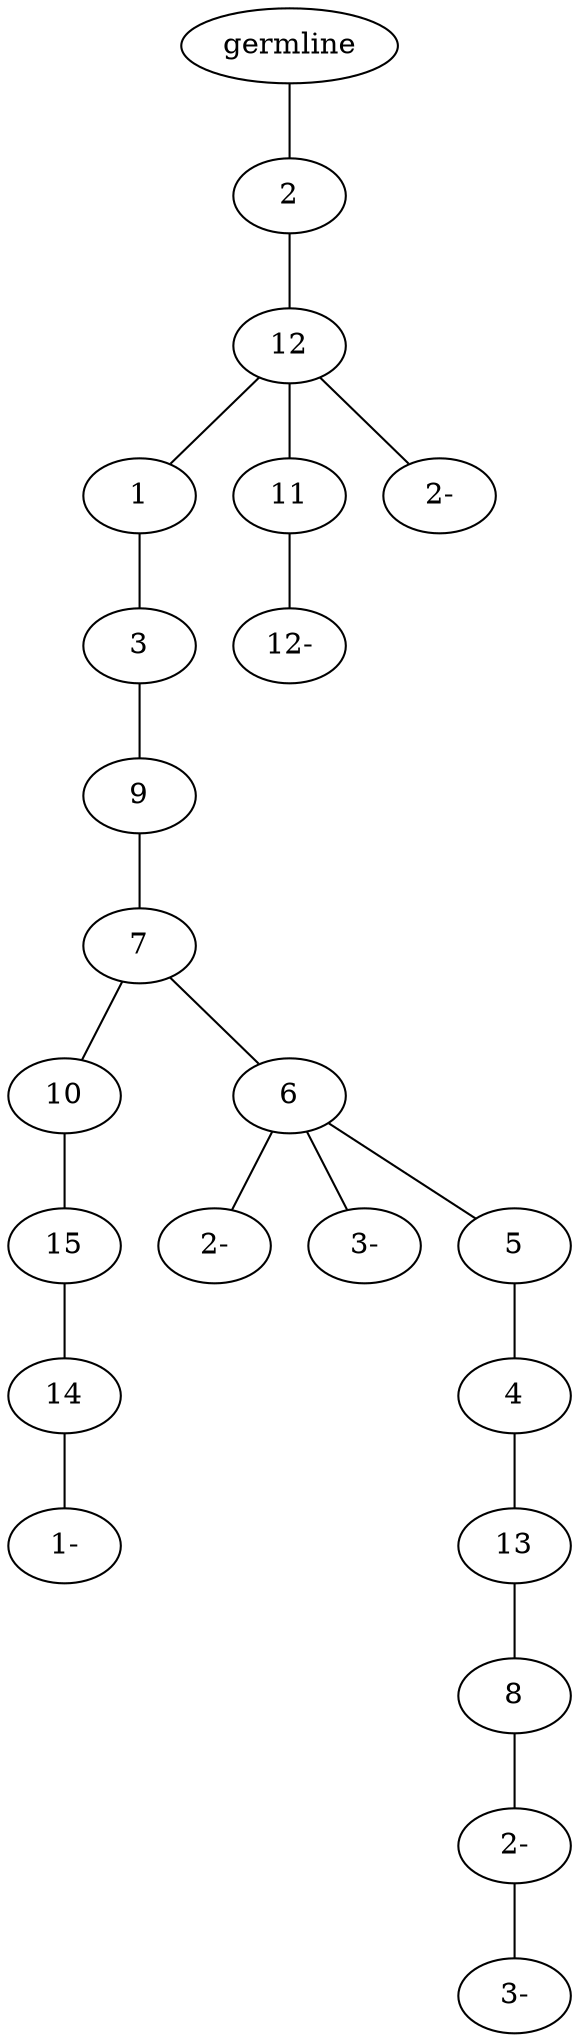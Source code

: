 graph tree {
    "139711007289792" [label="germline"];
    "139711007368912" [label="2"];
    "139711007217888" [label="12"];
    "139711007217120" [label="1"];
    "139711007216544" [label="3"];
    "139711007218176" [label="9"];
    "139711007218896" [label="7"];
    "139711007217984" [label="10"];
    "139711007217264" [label="15"];
    "139711007216016" [label="14"];
    "139711007379760" [label="1-"];
    "139711007217744" [label="6"];
    "139711007219040" [label="2-"];
    "139711007380000" [label="3-"];
    "139711007379904" [label="5"];
    "139711007380048" [label="4"];
    "139711007380432" [label="13"];
    "139711007217648" [label="8"];
    "139711007218032" [label="2-"];
    "139711007219424" [label="3-"];
    "139711007219280" [label="11"];
    "139711007216064" [label="12-"];
    "139711007217216" [label="2-"];
    "139711007289792" -- "139711007368912";
    "139711007368912" -- "139711007217888";
    "139711007217888" -- "139711007217120";
    "139711007217888" -- "139711007219280";
    "139711007217888" -- "139711007217216";
    "139711007217120" -- "139711007216544";
    "139711007216544" -- "139711007218176";
    "139711007218176" -- "139711007218896";
    "139711007218896" -- "139711007217984";
    "139711007218896" -- "139711007217744";
    "139711007217984" -- "139711007217264";
    "139711007217264" -- "139711007216016";
    "139711007216016" -- "139711007379760";
    "139711007217744" -- "139711007219040";
    "139711007217744" -- "139711007380000";
    "139711007217744" -- "139711007379904";
    "139711007379904" -- "139711007380048";
    "139711007380048" -- "139711007380432";
    "139711007380432" -- "139711007217648";
    "139711007217648" -- "139711007218032";
    "139711007218032" -- "139711007219424";
    "139711007219280" -- "139711007216064";
}
